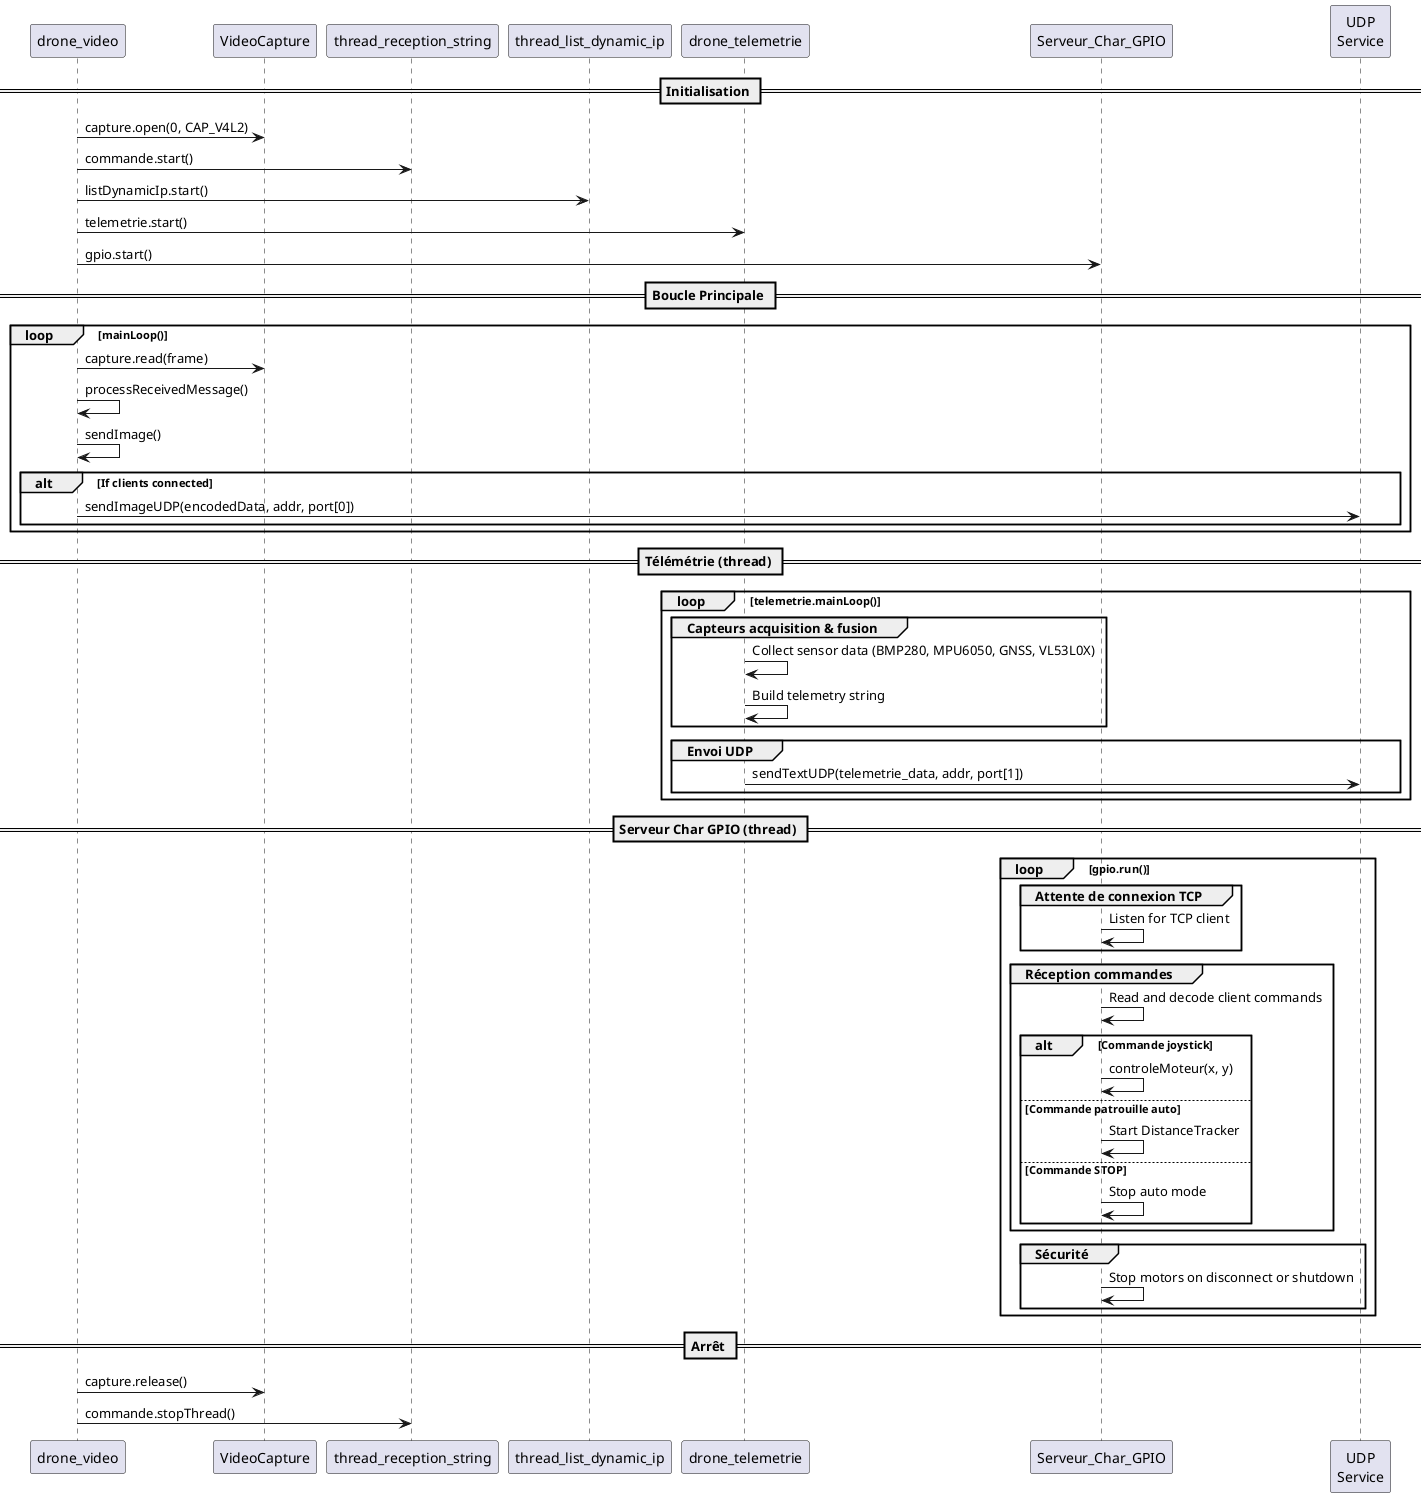 @startuml drone_sequence
participant "drone_video" as Drone
participant "VideoCapture" as Camera
participant "thread_reception_string" as CmdThread 
participant "thread_list_dynamic_ip" as IpThread
participant "drone_telemetrie" as Telemetry
participant "Serveur_Char_GPIO" as GPIO
participant "UDP\nService" as UDP

== Initialisation ==
Drone -> Camera: capture.open(0, CAP_V4L2)
Drone -> CmdThread: commande.start()
Drone -> IpThread: listDynamicIp.start()
Drone -> Telemetry: telemetrie.start()
Drone -> GPIO: gpio.start()

== Boucle Principale ==
loop mainLoop()
    Drone -> Camera: capture.read(frame)
    Drone -> Drone: processReceivedMessage()
    Drone -> Drone: sendImage()
    alt If clients connected
        Drone -> UDP: sendImageUDP(encodedData, addr, port[0])
    end
end

== Télémétrie (thread) ==
loop telemetrie.mainLoop()
    group Capteurs acquisition & fusion
        Telemetry -> Telemetry: Collect sensor data (BMP280, MPU6050, GNSS, VL53L0X)
        Telemetry -> Telemetry: Build telemetry string
    end
    group Envoi UDP
        Telemetry -> UDP: sendTextUDP(telemetrie_data, addr, port[1])
    end
end

== Serveur Char GPIO (thread) ==
loop gpio.run()
    group Attente de connexion TCP
        GPIO -> GPIO: Listen for TCP client
    end
    group Réception commandes
        GPIO -> GPIO: Read and decode client commands
        alt Commande joystick
            GPIO -> GPIO: controleMoteur(x, y)
        else Commande patrouille auto
            GPIO -> GPIO: Start DistanceTracker
        else Commande STOP
            GPIO -> GPIO: Stop auto mode
        end
    end
    group Sécurité
        GPIO -> GPIO: Stop motors on disconnect or shutdown
    end
end

== Arrêt ==
Drone -> Camera: capture.release()
Drone -> CmdThread: commande.stopThread()
@enduml